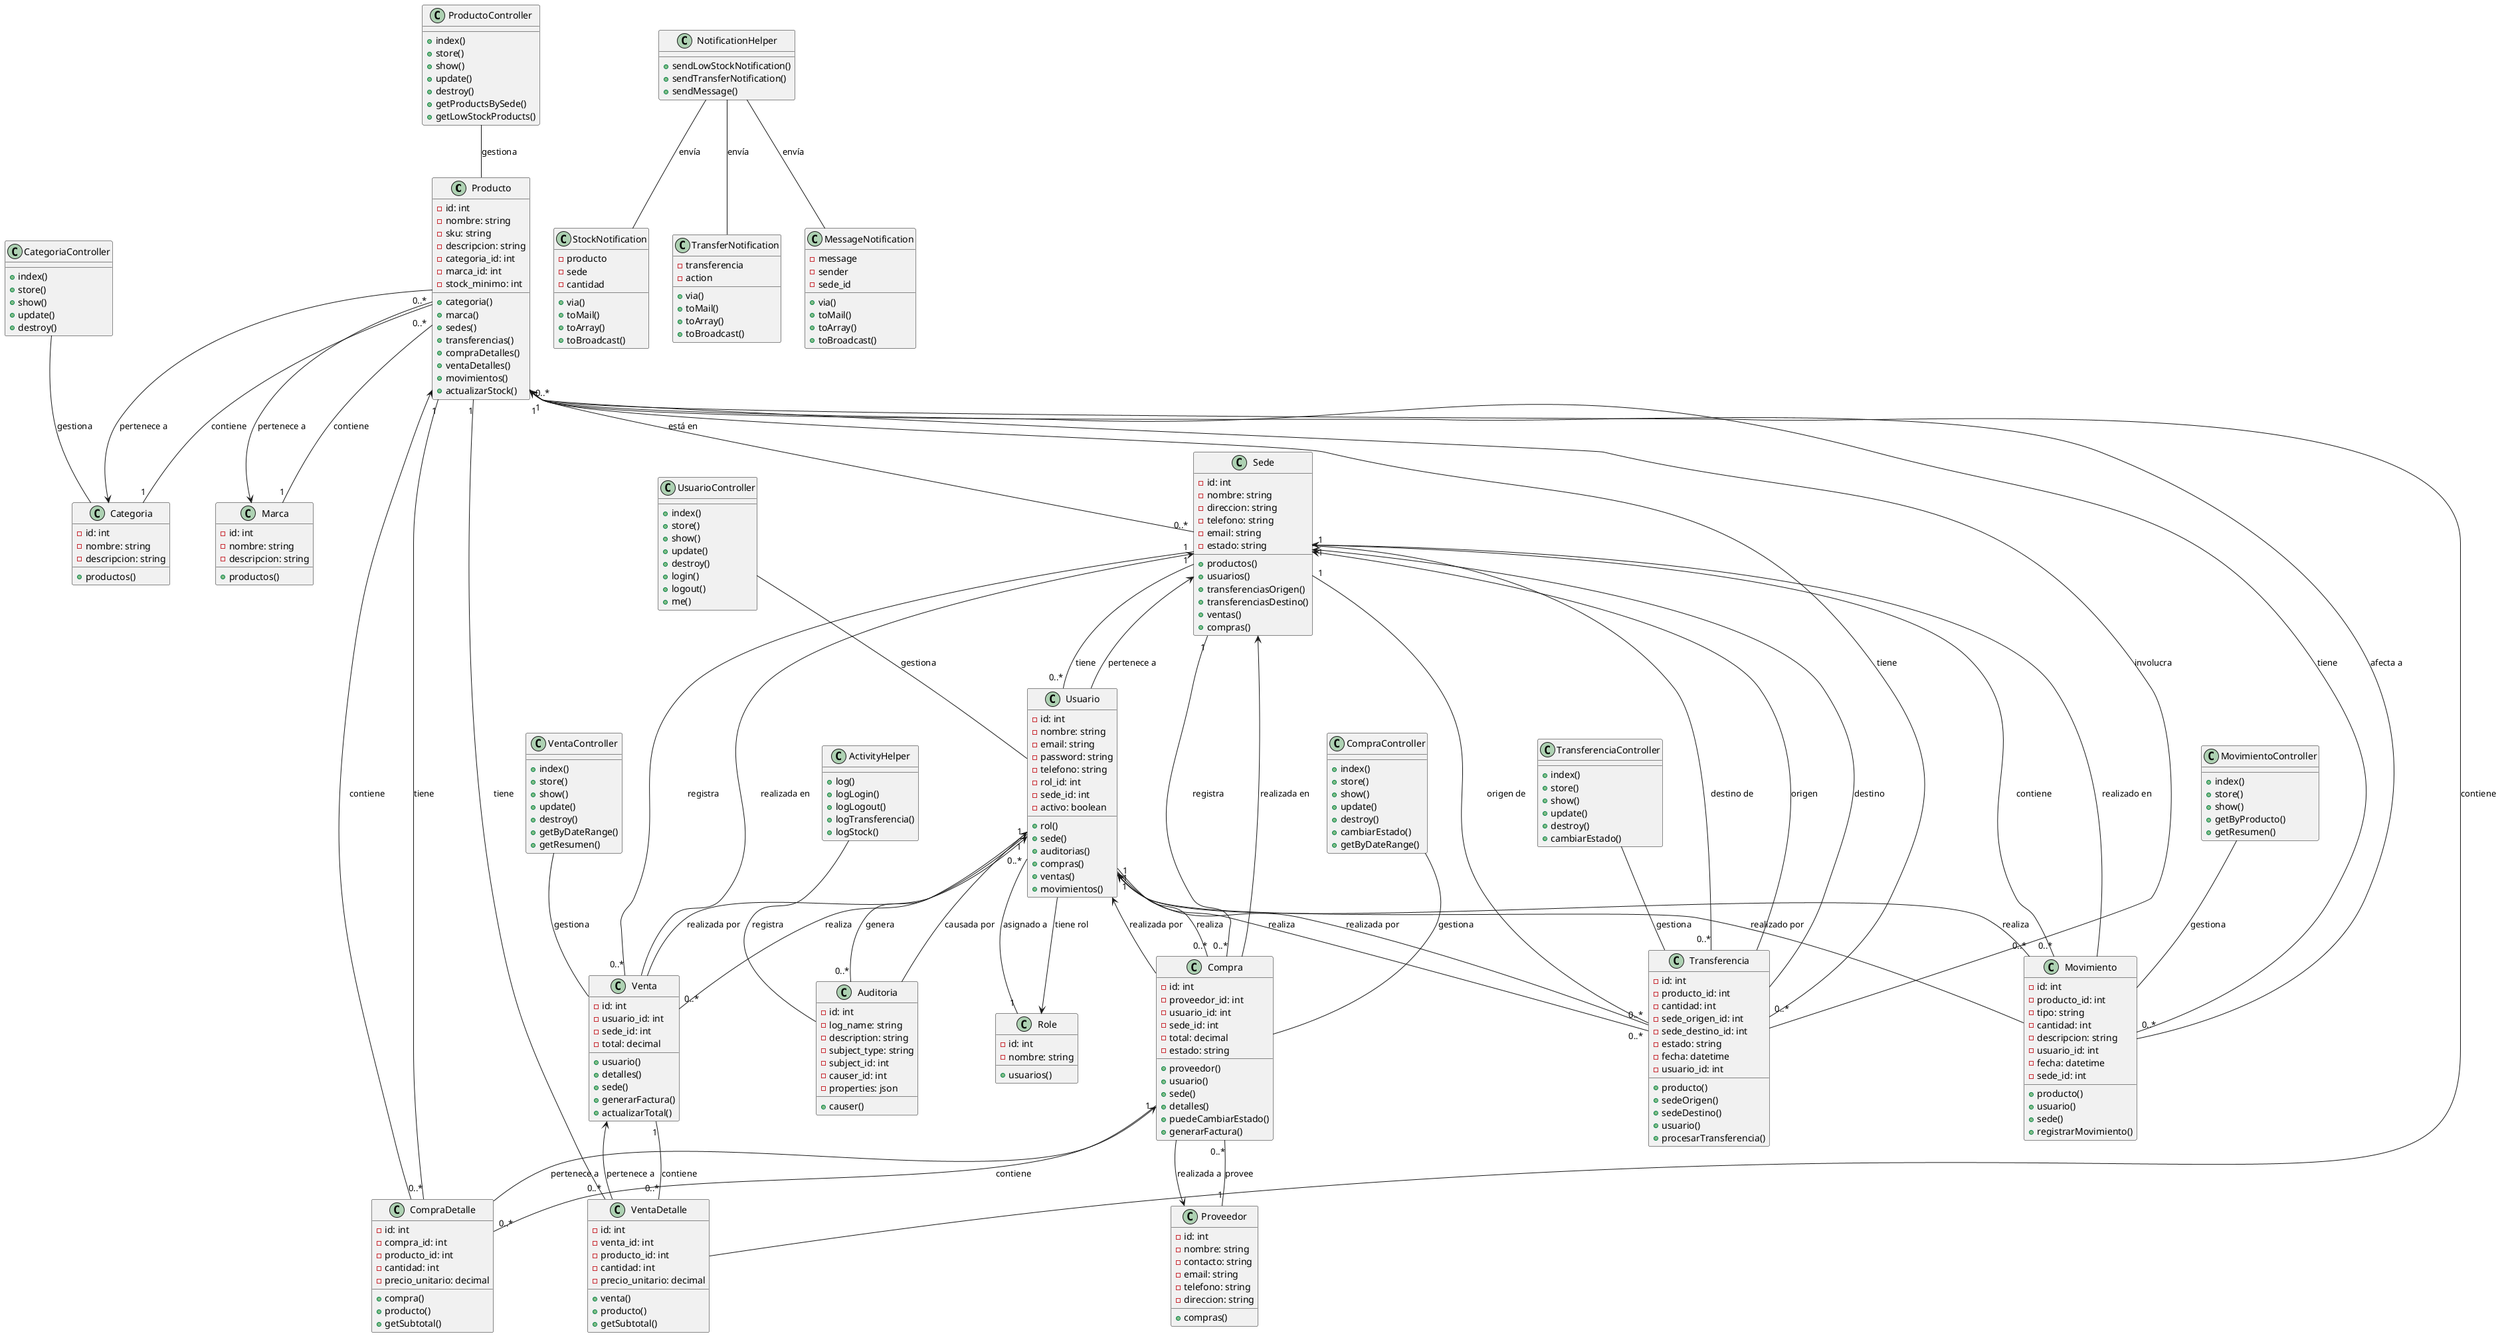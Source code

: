 @startuml StockFlow

' Clases principales del modelo
class Producto {
    - id: int
    - nombre: string
    - sku: string
    - descripcion: string
    - categoria_id: int
    - marca_id: int
    - stock_minimo: int
    + categoria()
    + marca()
    + sedes()
    + transferencias()
    + compraDetalles()
    + ventaDetalles()
    + movimientos()
    + actualizarStock()
}

class Categoria {
    - id: int
    - nombre: string
    - descripcion: string
    + productos()
}

class Marca {
    - id: int
    - nombre: string
    - descripcion: string
    + productos()
}

class Sede {
    - id: int
    - nombre: string
    - direccion: string
    - telefono: string
    - email: string
    - estado: string
    + productos()
    + usuarios()
    + transferenciasOrigen()
    + transferenciasDestino()
    + ventas()
    + compras()
}

class Usuario {
    - id: int
    - nombre: string
    - email: string
    - password: string
    - telefono: string
    - rol_id: int
    - sede_id: int
    - activo: boolean
    + rol()
    + sede()
    + auditorias()
    + compras()
    + ventas()
    + movimientos()
}

class Role {
    - id: int
    - nombre: string
    + usuarios()
}

class Compra {
    - id: int
    - proveedor_id: int
    - usuario_id: int
    - sede_id: int
    - total: decimal
    - estado: string
    + proveedor()
    + usuario()
    + sede()
    + detalles()
    + puedeCambiarEstado()
    + generarFactura()
}

class CompraDetalle {
    - id: int
    - compra_id: int
    - producto_id: int
    - cantidad: int
    - precio_unitario: decimal
    + compra()
    + producto()
    + getSubtotal()
}

class Venta {
    - id: int
    - usuario_id: int
    - sede_id: int
    - total: decimal
    + usuario()
    + detalles()
    + sede()
    + generarFactura()
    + actualizarTotal()
}

class VentaDetalle {
    - id: int
    - venta_id: int
    - producto_id: int
    - cantidad: int
    - precio_unitario: decimal
    + venta()
    + producto()
    + getSubtotal()
}

class Proveedor {
    - id: int
    - nombre: string
    - contacto: string
    - email: string
    - telefono: string
    - direccion: string
    + compras()
}

class Transferencia {
    - id: int
    - producto_id: int
    - cantidad: int
    - sede_origen_id: int
    - sede_destino_id: int
    - estado: string
    - fecha: datetime
    - usuario_id: int
    + producto()
    + sedeOrigen()
    + sedeDestino()
    + usuario()
    + procesarTransferencia()
}

class Movimiento {
    - id: int
    - producto_id: int
    - tipo: string
    - cantidad: int
    - descripcion: string
    - usuario_id: int
    - fecha: datetime
    - sede_id: int
    + producto()
    + usuario()
    + sede()
    + registrarMovimiento()
}

class Auditoria {
    - id: int
    - log_name: string
    - description: string
    - subject_type: string
    - subject_id: int
    - causer_id: int
    - properties: json
    + causer()
}

' Controladores principales
class UsuarioController {
    + index()
    + store()
    + show()
    + update()
    + destroy()
    + login()
    + logout()
    + me()
}

class ProductoController {
    + index()
    + store()
    + show()
    + update()
    + destroy()
    + getProductsBySede()
    + getLowStockProducts()
}

class VentaController {
    + index()
    + store()
    + show()
    + update()
    + destroy()
    + getByDateRange()
    + getResumen()
}

class CompraController {
    + index()
    + store()
    + show()
    + update()
    + destroy()
    + cambiarEstado()
    + getByDateRange()
}

class TransferenciaController {
    + index()
    + store()
    + show()
    + update()
    + destroy()
    + cambiarEstado()
}

class CategoriaController {
    + index()
    + store()
    + show()
    + update()
    + destroy()
}

class MovimientoController {
    + index()
    + store()
    + show()
    + getByProducto()
    + getResumen()
}

' Helpers y servicios
class ActivityHelper {
    + log()
    + logLogin()
    + logLogout()
    + logTransferencia()
    + logStock()
}

class NotificationHelper {
    + sendLowStockNotification()
    + sendTransferNotification()
    + sendMessage()
}

' Notificaciones
class StockNotification {
    - producto
    - sede
    - cantidad
    + via()
    + toMail()
    + toArray()
    + toBroadcast()
}

class TransferNotification {
    - transferencia
    - action
    + via()
    + toMail()
    + toArray()
    + toBroadcast()
}

class MessageNotification {
    - message
    - sender
    - sede_id
    + via()
    + toMail()
    + toArray()
    + toBroadcast()
}

' Relaciones entre modelos
Producto --> Categoria : pertenece a
Producto --> Marca : pertenece a
Producto "1" -- "0..*" CompraDetalle : tiene
Producto "1" -- "0..*" VentaDetalle : tiene
Producto "1" -- "0..*" Transferencia : tiene
Producto "1" -- "0..*" Movimiento : tiene
Producto "0..*" -- "0..*" Sede : está en

Categoria "1" -- "0..*" Producto : contiene

Marca "1" -- "0..*" Producto : contiene

Usuario --> Role : tiene rol
Usuario --> Sede : pertenece a
Usuario "1" -- "0..*" Compra : realiza
Usuario "1" -- "0..*" Venta : realiza
Usuario "1" -- "0..*" Transferencia : realiza
Usuario "1" -- "0..*" Movimiento : realiza
Usuario "1" -- "0..*" Auditoria : genera

Role "1" -- "0..*" Usuario : asignado a

Sede "1" -- "0..*" Usuario : tiene
Sede "1" -- "0..*" Compra : registra
Sede "1" -- "0..*" Venta : registra
Sede "1" -- "0..*" Transferencia : origen de
Sede "1" -- "0..*" Transferencia : destino de
Sede "1" -- "0..*" Movimiento : contiene

Compra "1" -- "0..*" CompraDetalle : contiene
Compra --> Proveedor : realizada a
Compra --> Usuario : realizada por
Compra --> Sede : realizada en

CompraDetalle --> Compra : pertenece a
CompraDetalle --> Producto : contiene

Venta "1" -- "0..*" VentaDetalle : contiene
Venta --> Usuario : realizada por
Venta --> Sede : realizada en

VentaDetalle --> Venta : pertenece a
VentaDetalle --> Producto : contiene

Proveedor "1" -- "0..*" Compra : provee

Transferencia --> Producto : involucra
Transferencia --> Sede : origen
Transferencia --> Sede : destino
Transferencia --> Usuario : realizada por

Movimiento --> Producto : afecta a
Movimiento --> Usuario : realizado por
Movimiento --> Sede : realizado en

Auditoria --> Usuario : causada por

' Relaciones con controladores
ProductoController -- Producto : gestiona
CategoriaController -- Categoria : gestiona
VentaController -- Venta : gestiona
CompraController -- Compra : gestiona
TransferenciaController -- Transferencia : gestiona
MovimientoController -- Movimiento : gestiona
UsuarioController -- Usuario : gestiona

' Relaciones con helpers
ActivityHelper -- Auditoria : registra
NotificationHelper -- StockNotification : envía
NotificationHelper -- TransferNotification : envía
NotificationHelper -- MessageNotification : envía

@enduml 